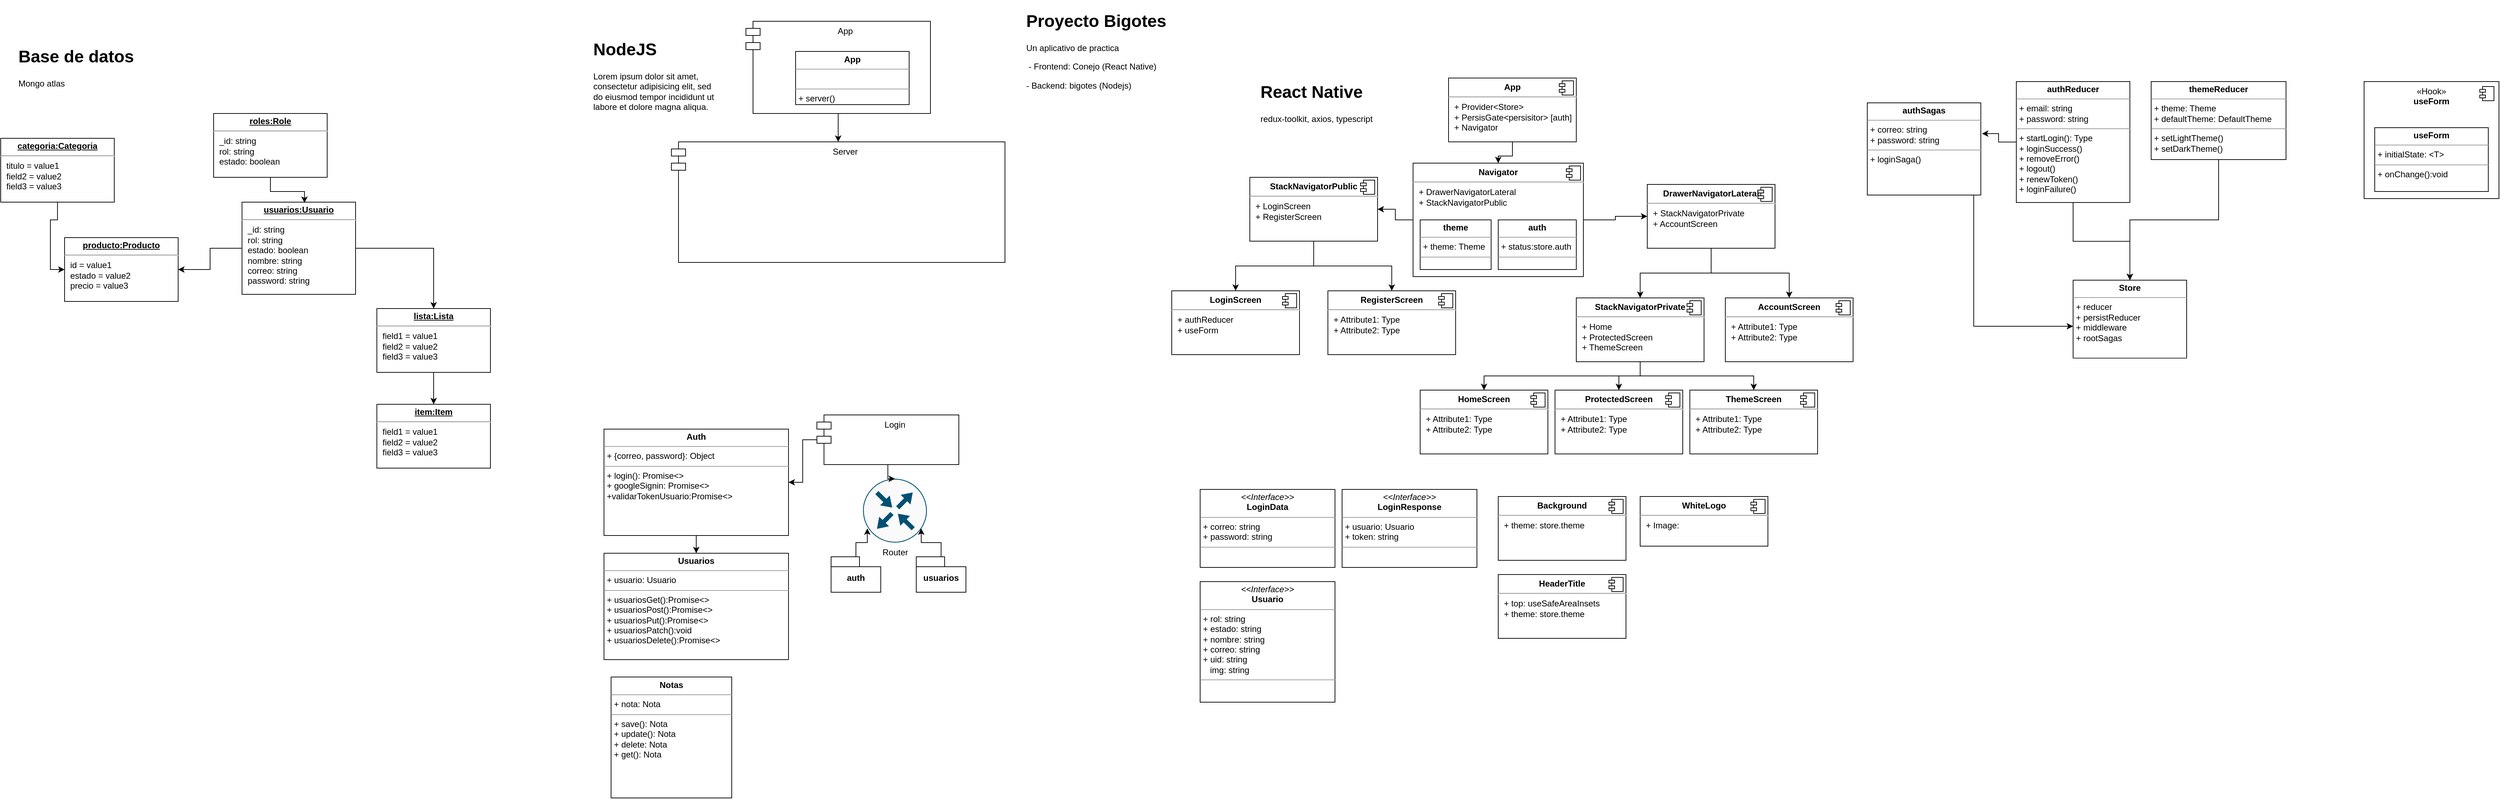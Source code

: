 <mxfile version="23.0.2" type="device">
  <diagram name="Página-1" id="zKiDKRxTvOzYKOql4q94">
    <mxGraphModel dx="2202" dy="941" grid="1" gridSize="10" guides="1" tooltips="1" connect="1" arrows="1" fold="1" page="1" pageScale="1" pageWidth="827" pageHeight="1169" math="0" shadow="0">
      <root>
        <mxCell id="0" />
        <mxCell id="1" parent="0" />
        <mxCell id="1yLFMfKAnZicDxa3bDTO-8" style="edgeStyle=orthogonalEdgeStyle;rounded=0;orthogonalLoop=1;jettySize=auto;html=1;" edge="1" parent="1" source="8_4pCXizMDxoQlKzlbWR-1" target="1yLFMfKAnZicDxa3bDTO-1">
          <mxGeometry relative="1" as="geometry" />
        </mxCell>
        <mxCell id="8_4pCXizMDxoQlKzlbWR-1" value="&lt;p style=&quot;margin:0px;margin-top:4px;text-align:center;text-decoration:underline;&quot;&gt;&lt;b&gt;usuarios:Usuario&lt;/b&gt;&lt;/p&gt;&lt;hr&gt;&lt;p style=&quot;margin:0px;margin-left:8px;&quot;&gt;_id: string&lt;br&gt;rol: string&lt;br&gt;estado: boolean&lt;/p&gt;&lt;p style=&quot;margin:0px;margin-left:8px;&quot;&gt;nombre: string&lt;/p&gt;&lt;p style=&quot;margin:0px;margin-left:8px;&quot;&gt;correo: string&lt;/p&gt;&lt;p style=&quot;margin:0px;margin-left:8px;&quot;&gt;password: string&lt;/p&gt;" style="verticalAlign=top;align=left;overflow=fill;fontSize=12;fontFamily=Helvetica;html=1;whiteSpace=wrap;" parent="1" vertex="1">
          <mxGeometry x="-460" y="285" width="160" height="130" as="geometry" />
        </mxCell>
        <mxCell id="1yLFMfKAnZicDxa3bDTO-7" style="edgeStyle=orthogonalEdgeStyle;rounded=0;orthogonalLoop=1;jettySize=auto;html=1;entryX=0.55;entryY=0.008;entryDx=0;entryDy=0;entryPerimeter=0;" edge="1" parent="1" source="8_4pCXizMDxoQlKzlbWR-2" target="8_4pCXizMDxoQlKzlbWR-1">
          <mxGeometry relative="1" as="geometry">
            <mxPoint x="-370" y="275" as="targetPoint" />
          </mxGeometry>
        </mxCell>
        <mxCell id="8_4pCXizMDxoQlKzlbWR-2" value="&lt;p style=&quot;margin:0px;margin-top:4px;text-align:center;text-decoration:underline;&quot;&gt;&lt;b&gt;roles:Role&lt;/b&gt;&lt;/p&gt;&lt;hr&gt;&lt;p style=&quot;margin:0px;margin-left:8px;&quot;&gt;_id: string&lt;br&gt;rol: string&lt;br&gt;estado: boolean&lt;/p&gt;" style="verticalAlign=top;align=left;overflow=fill;fontSize=12;fontFamily=Helvetica;html=1;whiteSpace=wrap;" parent="1" vertex="1">
          <mxGeometry x="-500" y="160" width="160" height="90" as="geometry" />
        </mxCell>
        <mxCell id="8_4pCXizMDxoQlKzlbWR-3" value="&lt;p style=&quot;margin:0px;margin-top:4px;text-align:center;&quot;&gt;&lt;b&gt;Usuarios&lt;/b&gt;&lt;/p&gt;&lt;hr size=&quot;1&quot;&gt;&lt;p style=&quot;margin:0px;margin-left:4px;&quot;&gt;+ usuario: Usuario&lt;/p&gt;&lt;hr size=&quot;1&quot;&gt;&lt;p style=&quot;margin:0px;margin-left:4px;&quot;&gt;+ usuariosGet():Promise&amp;lt;&amp;gt;&lt;/p&gt;&lt;p style=&quot;margin:0px;margin-left:4px;&quot;&gt;+ usuariosPost():Promise&amp;lt;&amp;gt;&lt;/p&gt;&lt;p style=&quot;margin:0px;margin-left:4px;&quot;&gt;+ usuariosPut():Promise&amp;lt;&amp;gt;&lt;/p&gt;&lt;p style=&quot;margin:0px;margin-left:4px;&quot;&gt;+ usuariosPatch():void&lt;/p&gt;&lt;p style=&quot;margin:0px;margin-left:4px;&quot;&gt;+ usuariosDelete():Promise&amp;lt;&amp;gt;&lt;/p&gt;&lt;p style=&quot;margin:0px;margin-left:4px;&quot;&gt;&lt;br&gt;&lt;/p&gt;" style="verticalAlign=top;align=left;overflow=fill;fontSize=12;fontFamily=Helvetica;html=1;whiteSpace=wrap;" parent="1" vertex="1">
          <mxGeometry x="50" y="780" width="260" height="150" as="geometry" />
        </mxCell>
        <mxCell id="8_4pCXizMDxoQlKzlbWR-9" style="edgeStyle=orthogonalEdgeStyle;rounded=0;orthogonalLoop=1;jettySize=auto;html=1;entryX=0.5;entryY=0;entryDx=0;entryDy=0;" parent="1" source="8_4pCXizMDxoQlKzlbWR-4" target="8_4pCXizMDxoQlKzlbWR-3" edge="1">
          <mxGeometry relative="1" as="geometry" />
        </mxCell>
        <mxCell id="8_4pCXizMDxoQlKzlbWR-4" value="&lt;p style=&quot;margin:0px;margin-top:4px;text-align:center;&quot;&gt;&lt;b&gt;Auth&lt;/b&gt;&lt;/p&gt;&lt;hr size=&quot;1&quot;&gt;&lt;p style=&quot;margin:0px;margin-left:4px;&quot;&gt;+ {correo, password}: Object&lt;/p&gt;&lt;hr size=&quot;1&quot;&gt;&lt;p style=&quot;margin:0px;margin-left:4px;&quot;&gt;+ login(): Promise&amp;lt;&amp;gt;&lt;/p&gt;&lt;p style=&quot;margin:0px;margin-left:4px;&quot;&gt;+ googleSignin: Promise&amp;lt;&amp;gt;&lt;/p&gt;&lt;p style=&quot;margin:0px;margin-left:4px;&quot;&gt;+validarTokenUsuario:Promise&amp;lt;&amp;gt;&lt;/p&gt;" style="verticalAlign=top;align=left;overflow=fill;fontSize=12;fontFamily=Helvetica;html=1;whiteSpace=wrap;" parent="1" vertex="1">
          <mxGeometry x="50" y="605" width="260" height="150" as="geometry" />
        </mxCell>
        <mxCell id="8_4pCXizMDxoQlKzlbWR-7" style="edgeStyle=orthogonalEdgeStyle;rounded=0;orthogonalLoop=1;jettySize=auto;html=1;" parent="1" source="8_4pCXizMDxoQlKzlbWR-6" target="8_4pCXizMDxoQlKzlbWR-4" edge="1">
          <mxGeometry relative="1" as="geometry" />
        </mxCell>
        <mxCell id="8_4pCXizMDxoQlKzlbWR-6" value="Login" style="shape=module;align=left;spacingLeft=20;align=center;verticalAlign=top;whiteSpace=wrap;html=1;" parent="1" vertex="1">
          <mxGeometry x="350" y="585" width="200" height="70" as="geometry" />
        </mxCell>
        <mxCell id="8_4pCXizMDxoQlKzlbWR-13" value="Router" style="sketch=0;points=[[0.5,0,0],[1,0.5,0],[0.5,1,0],[0,0.5,0],[0.145,0.145,0],[0.856,0.145,0],[0.855,0.856,0],[0.145,0.855,0]];verticalLabelPosition=bottom;html=1;verticalAlign=top;aspect=fixed;align=center;pointerEvents=1;shape=mxgraph.cisco19.rect;prIcon=router;fillColor=#FAFAFA;strokeColor=#005073;" parent="1" vertex="1">
          <mxGeometry x="415" y="675" width="90" height="90" as="geometry" />
        </mxCell>
        <mxCell id="8_4pCXizMDxoQlKzlbWR-14" style="edgeStyle=orthogonalEdgeStyle;rounded=0;orthogonalLoop=1;jettySize=auto;html=1;entryX=0.5;entryY=0;entryDx=0;entryDy=0;entryPerimeter=0;" parent="1" source="8_4pCXizMDxoQlKzlbWR-6" target="8_4pCXizMDxoQlKzlbWR-13" edge="1">
          <mxGeometry relative="1" as="geometry" />
        </mxCell>
        <mxCell id="8_4pCXizMDxoQlKzlbWR-24" value="auth" style="shape=folder;fontStyle=1;spacingTop=10;tabWidth=40;tabHeight=14;tabPosition=left;html=1;whiteSpace=wrap;" parent="1" vertex="1">
          <mxGeometry x="370" y="785" width="70" height="50" as="geometry" />
        </mxCell>
        <mxCell id="8_4pCXizMDxoQlKzlbWR-25" style="edgeStyle=orthogonalEdgeStyle;rounded=0;orthogonalLoop=1;jettySize=auto;html=1;entryX=0.067;entryY=0.778;entryDx=0;entryDy=0;entryPerimeter=0;" parent="1" source="8_4pCXizMDxoQlKzlbWR-24" target="8_4pCXizMDxoQlKzlbWR-13" edge="1">
          <mxGeometry relative="1" as="geometry" />
        </mxCell>
        <mxCell id="8_4pCXizMDxoQlKzlbWR-26" value="usuarios" style="shape=folder;fontStyle=1;spacingTop=10;tabWidth=40;tabHeight=14;tabPosition=left;html=1;whiteSpace=wrap;" parent="1" vertex="1">
          <mxGeometry x="490" y="785" width="70" height="50" as="geometry" />
        </mxCell>
        <mxCell id="8_4pCXizMDxoQlKzlbWR-27" style="edgeStyle=orthogonalEdgeStyle;rounded=0;orthogonalLoop=1;jettySize=auto;html=1;entryX=0.911;entryY=0.778;entryDx=0;entryDy=0;entryPerimeter=0;" parent="1" source="8_4pCXizMDxoQlKzlbWR-26" target="8_4pCXizMDxoQlKzlbWR-13" edge="1">
          <mxGeometry relative="1" as="geometry" />
        </mxCell>
        <mxCell id="rXWK24yErsD0leZuDPwI-5" value="&lt;h1&gt;Proyecto Bigotes&lt;/h1&gt;&lt;p&gt;Un aplicativo de practica&lt;/p&gt;&lt;p&gt;&amp;nbsp;- Frontend: Conejo (React Native)&lt;/p&gt;&lt;p&gt;- Backend: bigotes (Nodejs)&lt;/p&gt;" style="text;html=1;strokeColor=none;fillColor=none;spacing=5;spacingTop=-20;whiteSpace=wrap;overflow=hidden;rounded=0;" parent="1" vertex="1">
          <mxGeometry x="640" y="10" width="260" height="120" as="geometry" />
        </mxCell>
        <mxCell id="rXWK24yErsD0leZuDPwI-8" value="&lt;p style=&quot;margin:0px;margin-top:4px;text-align:center;&quot;&gt;&lt;b&gt;Notas&lt;/b&gt;&lt;/p&gt;&lt;hr size=&quot;1&quot;&gt;&lt;p style=&quot;margin:0px;margin-left:4px;&quot;&gt;+ nota: Nota&lt;/p&gt;&lt;hr size=&quot;1&quot;&gt;&lt;p style=&quot;margin:0px;margin-left:4px;&quot;&gt;+ save(): Nota&lt;/p&gt;&lt;p style=&quot;margin:0px;margin-left:4px;&quot;&gt;+ update(): Nota&lt;/p&gt;&lt;p style=&quot;margin:0px;margin-left:4px;&quot;&gt;+ delete: Nota&lt;/p&gt;&lt;p style=&quot;margin:0px;margin-left:4px;&quot;&gt;+ get(): Nota&lt;/p&gt;" style="verticalAlign=top;align=left;overflow=fill;fontSize=12;fontFamily=Helvetica;html=1;whiteSpace=wrap;" parent="1" vertex="1">
          <mxGeometry x="60" y="954.5" width="170" height="170.5" as="geometry" />
        </mxCell>
        <mxCell id="1yLFMfKAnZicDxa3bDTO-5" style="edgeStyle=orthogonalEdgeStyle;rounded=0;orthogonalLoop=1;jettySize=auto;html=1;entryX=0;entryY=0.5;entryDx=0;entryDy=0;" edge="1" parent="1" source="rXWK24yErsD0leZuDPwI-9" target="rXWK24yErsD0leZuDPwI-10">
          <mxGeometry relative="1" as="geometry" />
        </mxCell>
        <mxCell id="rXWK24yErsD0leZuDPwI-9" value="&lt;p style=&quot;margin:0px;margin-top:4px;text-align:center;text-decoration:underline;&quot;&gt;&lt;b&gt;categoria:Categoria&lt;/b&gt;&lt;/p&gt;&lt;hr&gt;&lt;p style=&quot;margin:0px;margin-left:8px;&quot;&gt;titulo = value1&lt;br&gt;field2 = value2&lt;br&gt;field3 = value3&lt;/p&gt;" style="verticalAlign=top;align=left;overflow=fill;fontSize=12;fontFamily=Helvetica;html=1;whiteSpace=wrap;" parent="1" vertex="1">
          <mxGeometry x="-800" y="195" width="160" height="90" as="geometry" />
        </mxCell>
        <mxCell id="rXWK24yErsD0leZuDPwI-10" value="&lt;p style=&quot;margin:0px;margin-top:4px;text-align:center;text-decoration:underline;&quot;&gt;&lt;b&gt;producto:Producto&lt;/b&gt;&lt;/p&gt;&lt;hr&gt;&lt;p style=&quot;margin:0px;margin-left:8px;&quot;&gt;id = value1&lt;br&gt;estado = value2&lt;br&gt;precio = value3&lt;/p&gt;" style="verticalAlign=top;align=left;overflow=fill;fontSize=12;fontFamily=Helvetica;html=1;whiteSpace=wrap;" parent="1" vertex="1">
          <mxGeometry x="-710" y="335" width="160" height="90" as="geometry" />
        </mxCell>
        <mxCell id="1yLFMfKAnZicDxa3bDTO-3" style="edgeStyle=orthogonalEdgeStyle;rounded=0;orthogonalLoop=1;jettySize=auto;html=1;" edge="1" parent="1" source="1yLFMfKAnZicDxa3bDTO-1" target="1yLFMfKAnZicDxa3bDTO-2">
          <mxGeometry relative="1" as="geometry" />
        </mxCell>
        <mxCell id="1yLFMfKAnZicDxa3bDTO-1" value="&lt;p style=&quot;margin:0px;margin-top:4px;text-align:center;text-decoration:underline;&quot;&gt;&lt;b&gt;lista:Lista&lt;/b&gt;&lt;/p&gt;&lt;hr&gt;&lt;p style=&quot;margin:0px;margin-left:8px;&quot;&gt;field1 = value1&lt;br&gt;field2 = value2&lt;br&gt;field3 = value3&lt;/p&gt;" style="verticalAlign=top;align=left;overflow=fill;fontSize=12;fontFamily=Helvetica;html=1;whiteSpace=wrap;" vertex="1" parent="1">
          <mxGeometry x="-270" y="435" width="160" height="90" as="geometry" />
        </mxCell>
        <mxCell id="1yLFMfKAnZicDxa3bDTO-2" value="&lt;p style=&quot;margin:0px;margin-top:4px;text-align:center;text-decoration:underline;&quot;&gt;&lt;b&gt;item:Item&lt;/b&gt;&lt;/p&gt;&lt;hr&gt;&lt;p style=&quot;margin:0px;margin-left:8px;&quot;&gt;field1 = value1&lt;br&gt;field2 = value2&lt;br&gt;field3 = value3&lt;/p&gt;" style="verticalAlign=top;align=left;overflow=fill;fontSize=12;fontFamily=Helvetica;html=1;whiteSpace=wrap;" vertex="1" parent="1">
          <mxGeometry x="-270" y="570" width="160" height="90" as="geometry" />
        </mxCell>
        <mxCell id="1yLFMfKAnZicDxa3bDTO-6" style="edgeStyle=orthogonalEdgeStyle;rounded=0;orthogonalLoop=1;jettySize=auto;html=1;entryX=1;entryY=0.5;entryDx=0;entryDy=0;" edge="1" parent="1" source="8_4pCXizMDxoQlKzlbWR-1" target="rXWK24yErsD0leZuDPwI-10">
          <mxGeometry relative="1" as="geometry" />
        </mxCell>
        <mxCell id="1yLFMfKAnZicDxa3bDTO-13" style="edgeStyle=orthogonalEdgeStyle;rounded=0;orthogonalLoop=1;jettySize=auto;html=1;" edge="1" parent="1" source="1yLFMfKAnZicDxa3bDTO-9" target="1yLFMfKAnZicDxa3bDTO-11">
          <mxGeometry relative="1" as="geometry" />
        </mxCell>
        <mxCell id="1yLFMfKAnZicDxa3bDTO-9" value="&lt;p style=&quot;margin:0px;margin-top:6px;text-align:center;&quot;&gt;&lt;b&gt;App&lt;/b&gt;&lt;/p&gt;&lt;hr&gt;&lt;p style=&quot;margin:0px;margin-left:8px;&quot;&gt;+ Provider&amp;lt;Store&amp;gt;&lt;br&gt;+ PersisGate&amp;lt;persisitor&amp;gt; [auth]&lt;/p&gt;&lt;p style=&quot;margin:0px;margin-left:8px;&quot;&gt;+ Navigator&lt;/p&gt;" style="align=left;overflow=fill;html=1;dropTarget=0;whiteSpace=wrap;" vertex="1" parent="1">
          <mxGeometry x="1240" y="110" width="180" height="90" as="geometry" />
        </mxCell>
        <mxCell id="1yLFMfKAnZicDxa3bDTO-10" value="" style="shape=component;jettyWidth=8;jettyHeight=4;" vertex="1" parent="1yLFMfKAnZicDxa3bDTO-9">
          <mxGeometry x="1" width="20" height="20" relative="1" as="geometry">
            <mxPoint x="-24" y="4" as="offset" />
          </mxGeometry>
        </mxCell>
        <mxCell id="1yLFMfKAnZicDxa3bDTO-18" style="edgeStyle=orthogonalEdgeStyle;rounded=0;orthogonalLoop=1;jettySize=auto;html=1;" edge="1" parent="1" source="1yLFMfKAnZicDxa3bDTO-11" target="1yLFMfKAnZicDxa3bDTO-14">
          <mxGeometry relative="1" as="geometry" />
        </mxCell>
        <mxCell id="1yLFMfKAnZicDxa3bDTO-26" style="edgeStyle=orthogonalEdgeStyle;rounded=0;orthogonalLoop=1;jettySize=auto;html=1;entryX=0;entryY=0.5;entryDx=0;entryDy=0;" edge="1" parent="1" source="1yLFMfKAnZicDxa3bDTO-11" target="1yLFMfKAnZicDxa3bDTO-16">
          <mxGeometry relative="1" as="geometry" />
        </mxCell>
        <mxCell id="1yLFMfKAnZicDxa3bDTO-11" value="&lt;p style=&quot;margin:0px;margin-top:6px;text-align:center;&quot;&gt;&lt;b&gt;Navigator&lt;/b&gt;&lt;/p&gt;&lt;hr&gt;&lt;p style=&quot;margin:0px;margin-left:8px;&quot;&gt;+ DrawerNavigatorLateral&lt;br&gt;+ StackNavigatorPublic&lt;/p&gt;" style="align=left;overflow=fill;html=1;dropTarget=0;whiteSpace=wrap;" vertex="1" parent="1">
          <mxGeometry x="1190" y="230" width="240" height="160" as="geometry" />
        </mxCell>
        <mxCell id="1yLFMfKAnZicDxa3bDTO-12" value="" style="shape=component;jettyWidth=8;jettyHeight=4;" vertex="1" parent="1yLFMfKAnZicDxa3bDTO-11">
          <mxGeometry x="1" width="20" height="20" relative="1" as="geometry">
            <mxPoint x="-24" y="4" as="offset" />
          </mxGeometry>
        </mxCell>
        <mxCell id="1yLFMfKAnZicDxa3bDTO-21" style="edgeStyle=orthogonalEdgeStyle;rounded=0;orthogonalLoop=1;jettySize=auto;html=1;entryX=0.5;entryY=0;entryDx=0;entryDy=0;" edge="1" parent="1" source="1yLFMfKAnZicDxa3bDTO-14" target="1yLFMfKAnZicDxa3bDTO-19">
          <mxGeometry relative="1" as="geometry" />
        </mxCell>
        <mxCell id="1yLFMfKAnZicDxa3bDTO-25" style="edgeStyle=orthogonalEdgeStyle;rounded=0;orthogonalLoop=1;jettySize=auto;html=1;entryX=0.5;entryY=0;entryDx=0;entryDy=0;" edge="1" parent="1" source="1yLFMfKAnZicDxa3bDTO-14" target="1yLFMfKAnZicDxa3bDTO-23">
          <mxGeometry relative="1" as="geometry" />
        </mxCell>
        <mxCell id="1yLFMfKAnZicDxa3bDTO-14" value="&lt;p style=&quot;margin:0px;margin-top:6px;text-align:center;&quot;&gt;&lt;b&gt;StackNavigatorPublic&lt;/b&gt;&lt;/p&gt;&lt;hr&gt;&lt;p style=&quot;margin:0px;margin-left:8px;&quot;&gt;+ LoginScreen&lt;br&gt;+ RegisterScreen&lt;/p&gt;" style="align=left;overflow=fill;html=1;dropTarget=0;whiteSpace=wrap;" vertex="1" parent="1">
          <mxGeometry x="960" y="250" width="180" height="90" as="geometry" />
        </mxCell>
        <mxCell id="1yLFMfKAnZicDxa3bDTO-15" value="" style="shape=component;jettyWidth=8;jettyHeight=4;" vertex="1" parent="1yLFMfKAnZicDxa3bDTO-14">
          <mxGeometry x="1" width="20" height="20" relative="1" as="geometry">
            <mxPoint x="-24" y="4" as="offset" />
          </mxGeometry>
        </mxCell>
        <mxCell id="1yLFMfKAnZicDxa3bDTO-29" style="edgeStyle=orthogonalEdgeStyle;rounded=0;orthogonalLoop=1;jettySize=auto;html=1;entryX=0.5;entryY=0;entryDx=0;entryDy=0;" edge="1" parent="1" source="1yLFMfKAnZicDxa3bDTO-16" target="1yLFMfKAnZicDxa3bDTO-27">
          <mxGeometry relative="1" as="geometry" />
        </mxCell>
        <mxCell id="1yLFMfKAnZicDxa3bDTO-32" style="edgeStyle=orthogonalEdgeStyle;rounded=0;orthogonalLoop=1;jettySize=auto;html=1;" edge="1" parent="1" source="1yLFMfKAnZicDxa3bDTO-16" target="1yLFMfKAnZicDxa3bDTO-30">
          <mxGeometry relative="1" as="geometry" />
        </mxCell>
        <mxCell id="1yLFMfKAnZicDxa3bDTO-16" value="&lt;p style=&quot;margin:0px;margin-top:6px;text-align:center;&quot;&gt;&lt;b&gt;DrawerNavigatorLateral&lt;/b&gt;&lt;/p&gt;&lt;hr&gt;&lt;p style=&quot;margin:0px;margin-left:8px;&quot;&gt;+ StackNavigatorPrivate&lt;br&gt;+ AccountScreen&lt;/p&gt;" style="align=left;overflow=fill;html=1;dropTarget=0;whiteSpace=wrap;" vertex="1" parent="1">
          <mxGeometry x="1520" y="260" width="180" height="90" as="geometry" />
        </mxCell>
        <mxCell id="1yLFMfKAnZicDxa3bDTO-17" value="" style="shape=component;jettyWidth=8;jettyHeight=4;" vertex="1" parent="1yLFMfKAnZicDxa3bDTO-16">
          <mxGeometry x="1" width="20" height="20" relative="1" as="geometry">
            <mxPoint x="-24" y="4" as="offset" />
          </mxGeometry>
        </mxCell>
        <mxCell id="1yLFMfKAnZicDxa3bDTO-19" value="&lt;p style=&quot;margin:0px;margin-top:6px;text-align:center;&quot;&gt;&lt;b&gt;LoginScreen&lt;/b&gt;&lt;/p&gt;&lt;hr&gt;&lt;p style=&quot;margin:0px;margin-left:8px;&quot;&gt;+ authReducer&lt;br&gt;+ useForm&lt;/p&gt;" style="align=left;overflow=fill;html=1;dropTarget=0;whiteSpace=wrap;" vertex="1" parent="1">
          <mxGeometry x="850" y="410" width="180" height="90" as="geometry" />
        </mxCell>
        <mxCell id="1yLFMfKAnZicDxa3bDTO-20" value="" style="shape=component;jettyWidth=8;jettyHeight=4;" vertex="1" parent="1yLFMfKAnZicDxa3bDTO-19">
          <mxGeometry x="1" width="20" height="20" relative="1" as="geometry">
            <mxPoint x="-24" y="4" as="offset" />
          </mxGeometry>
        </mxCell>
        <mxCell id="1yLFMfKAnZicDxa3bDTO-23" value="&lt;p style=&quot;margin:0px;margin-top:6px;text-align:center;&quot;&gt;&lt;b&gt;RegisterScreen&lt;/b&gt;&lt;/p&gt;&lt;hr&gt;&lt;p style=&quot;margin:0px;margin-left:8px;&quot;&gt;+ Attribute1: Type&lt;br&gt;+ Attribute2: Type&lt;/p&gt;" style="align=left;overflow=fill;html=1;dropTarget=0;whiteSpace=wrap;" vertex="1" parent="1">
          <mxGeometry x="1070" y="410" width="180" height="90" as="geometry" />
        </mxCell>
        <mxCell id="1yLFMfKAnZicDxa3bDTO-24" value="" style="shape=component;jettyWidth=8;jettyHeight=4;" vertex="1" parent="1yLFMfKAnZicDxa3bDTO-23">
          <mxGeometry x="1" width="20" height="20" relative="1" as="geometry">
            <mxPoint x="-24" y="4" as="offset" />
          </mxGeometry>
        </mxCell>
        <mxCell id="1yLFMfKAnZicDxa3bDTO-37" style="edgeStyle=orthogonalEdgeStyle;rounded=0;orthogonalLoop=1;jettySize=auto;html=1;entryX=0.5;entryY=0;entryDx=0;entryDy=0;" edge="1" parent="1" source="1yLFMfKAnZicDxa3bDTO-27" target="1yLFMfKAnZicDxa3bDTO-35">
          <mxGeometry relative="1" as="geometry" />
        </mxCell>
        <mxCell id="1yLFMfKAnZicDxa3bDTO-38" style="edgeStyle=orthogonalEdgeStyle;rounded=0;orthogonalLoop=1;jettySize=auto;html=1;" edge="1" parent="1" source="1yLFMfKAnZicDxa3bDTO-27" target="1yLFMfKAnZicDxa3bDTO-33">
          <mxGeometry relative="1" as="geometry" />
        </mxCell>
        <mxCell id="1yLFMfKAnZicDxa3bDTO-54" style="edgeStyle=orthogonalEdgeStyle;rounded=0;orthogonalLoop=1;jettySize=auto;html=1;entryX=0.5;entryY=0;entryDx=0;entryDy=0;" edge="1" parent="1" source="1yLFMfKAnZicDxa3bDTO-27" target="1yLFMfKAnZicDxa3bDTO-52">
          <mxGeometry relative="1" as="geometry">
            <Array as="points">
              <mxPoint x="1510" y="530" />
              <mxPoint x="1290" y="530" />
            </Array>
          </mxGeometry>
        </mxCell>
        <mxCell id="1yLFMfKAnZicDxa3bDTO-27" value="&lt;p style=&quot;margin:0px;margin-top:6px;text-align:center;&quot;&gt;&lt;b&gt;StackNavigatorPrivate&lt;/b&gt;&lt;/p&gt;&lt;hr&gt;&lt;p style=&quot;margin:0px;margin-left:8px;&quot;&gt;+ Home&lt;/p&gt;&lt;p style=&quot;margin:0px;margin-left:8px;&quot;&gt;+ ProtectedScreen&lt;br&gt;+ ThemeScreen&lt;/p&gt;" style="align=left;overflow=fill;html=1;dropTarget=0;whiteSpace=wrap;" vertex="1" parent="1">
          <mxGeometry x="1420" y="420" width="180" height="90" as="geometry" />
        </mxCell>
        <mxCell id="1yLFMfKAnZicDxa3bDTO-28" value="" style="shape=component;jettyWidth=8;jettyHeight=4;" vertex="1" parent="1yLFMfKAnZicDxa3bDTO-27">
          <mxGeometry x="1" width="20" height="20" relative="1" as="geometry">
            <mxPoint x="-24" y="4" as="offset" />
          </mxGeometry>
        </mxCell>
        <mxCell id="1yLFMfKAnZicDxa3bDTO-30" value="&lt;p style=&quot;margin:0px;margin-top:6px;text-align:center;&quot;&gt;&lt;b&gt;AccountScreen&lt;/b&gt;&lt;/p&gt;&lt;hr&gt;&lt;p style=&quot;margin:0px;margin-left:8px;&quot;&gt;+ Attribute1: Type&lt;br&gt;+ Attribute2: Type&lt;/p&gt;" style="align=left;overflow=fill;html=1;dropTarget=0;whiteSpace=wrap;" vertex="1" parent="1">
          <mxGeometry x="1630" y="420" width="180" height="90" as="geometry" />
        </mxCell>
        <mxCell id="1yLFMfKAnZicDxa3bDTO-31" value="" style="shape=component;jettyWidth=8;jettyHeight=4;" vertex="1" parent="1yLFMfKAnZicDxa3bDTO-30">
          <mxGeometry x="1" width="20" height="20" relative="1" as="geometry">
            <mxPoint x="-24" y="4" as="offset" />
          </mxGeometry>
        </mxCell>
        <mxCell id="1yLFMfKAnZicDxa3bDTO-33" value="&lt;p style=&quot;margin:0px;margin-top:6px;text-align:center;&quot;&gt;&lt;b&gt;ThemeScreen&lt;/b&gt;&lt;/p&gt;&lt;hr&gt;&lt;p style=&quot;margin:0px;margin-left:8px;&quot;&gt;+ Attribute1: Type&lt;br&gt;+ Attribute2: Type&lt;/p&gt;" style="align=left;overflow=fill;html=1;dropTarget=0;whiteSpace=wrap;" vertex="1" parent="1">
          <mxGeometry x="1580" y="550" width="180" height="90" as="geometry" />
        </mxCell>
        <mxCell id="1yLFMfKAnZicDxa3bDTO-34" value="" style="shape=component;jettyWidth=8;jettyHeight=4;" vertex="1" parent="1yLFMfKAnZicDxa3bDTO-33">
          <mxGeometry x="1" width="20" height="20" relative="1" as="geometry">
            <mxPoint x="-24" y="4" as="offset" />
          </mxGeometry>
        </mxCell>
        <mxCell id="1yLFMfKAnZicDxa3bDTO-35" value="&lt;p style=&quot;margin:0px;margin-top:6px;text-align:center;&quot;&gt;&lt;b&gt;ProtectedScreen&lt;/b&gt;&lt;/p&gt;&lt;hr&gt;&lt;p style=&quot;margin:0px;margin-left:8px;&quot;&gt;+ Attribute1: Type&lt;br&gt;+ Attribute2: Type&lt;/p&gt;" style="align=left;overflow=fill;html=1;dropTarget=0;whiteSpace=wrap;" vertex="1" parent="1">
          <mxGeometry x="1390" y="550" width="180" height="90" as="geometry" />
        </mxCell>
        <mxCell id="1yLFMfKAnZicDxa3bDTO-36" value="" style="shape=component;jettyWidth=8;jettyHeight=4;" vertex="1" parent="1yLFMfKAnZicDxa3bDTO-35">
          <mxGeometry x="1" width="20" height="20" relative="1" as="geometry">
            <mxPoint x="-24" y="4" as="offset" />
          </mxGeometry>
        </mxCell>
        <mxCell id="1yLFMfKAnZicDxa3bDTO-48" style="edgeStyle=orthogonalEdgeStyle;rounded=0;orthogonalLoop=1;jettySize=auto;html=1;entryX=0.5;entryY=0;entryDx=0;entryDy=0;" edge="1" parent="1" source="1yLFMfKAnZicDxa3bDTO-39" target="1yLFMfKAnZicDxa3bDTO-45">
          <mxGeometry relative="1" as="geometry" />
        </mxCell>
        <mxCell id="1yLFMfKAnZicDxa3bDTO-39" value="&lt;p style=&quot;margin:0px;margin-top:4px;text-align:center;&quot;&gt;&lt;b&gt;authReducer&lt;/b&gt;&lt;/p&gt;&lt;hr size=&quot;1&quot;&gt;&lt;p style=&quot;margin:0px;margin-left:4px;&quot;&gt;+ email: string&lt;/p&gt;&lt;p style=&quot;margin:0px;margin-left:4px;&quot;&gt;+ password: string&lt;/p&gt;&lt;hr size=&quot;1&quot;&gt;&lt;p style=&quot;margin:0px;margin-left:4px;&quot;&gt;+ startLogin(): Type&lt;/p&gt;&lt;p style=&quot;margin:0px;margin-left:4px;&quot;&gt;+ loginSuccess()&lt;/p&gt;&lt;p style=&quot;margin:0px;margin-left:4px;&quot;&gt;+ removeError()&lt;/p&gt;&lt;p style=&quot;margin:0px;margin-left:4px;&quot;&gt;+ logout()&lt;/p&gt;&lt;p style=&quot;margin:0px;margin-left:4px;&quot;&gt;+ renewToken()&lt;/p&gt;&lt;p style=&quot;margin:0px;margin-left:4px;&quot;&gt;+ loginFailure()&lt;/p&gt;" style="verticalAlign=top;align=left;overflow=fill;fontSize=12;fontFamily=Helvetica;html=1;whiteSpace=wrap;" vertex="1" parent="1">
          <mxGeometry x="2040" y="115" width="160" height="170.5" as="geometry" />
        </mxCell>
        <mxCell id="1yLFMfKAnZicDxa3bDTO-47" style="edgeStyle=orthogonalEdgeStyle;rounded=0;orthogonalLoop=1;jettySize=auto;html=1;exitX=0.84;exitY=1.002;exitDx=0;exitDy=0;exitPerimeter=0;" edge="1" parent="1" source="1yLFMfKAnZicDxa3bDTO-41" target="1yLFMfKAnZicDxa3bDTO-45">
          <mxGeometry relative="1" as="geometry">
            <mxPoint x="1980.0" y="255" as="sourcePoint" />
            <Array as="points">
              <mxPoint x="1980" y="255" />
              <mxPoint x="1980" y="460" />
            </Array>
          </mxGeometry>
        </mxCell>
        <mxCell id="1yLFMfKAnZicDxa3bDTO-41" value="&lt;p style=&quot;margin:0px;margin-top:4px;text-align:center;&quot;&gt;&lt;b&gt;authSagas&lt;/b&gt;&lt;/p&gt;&lt;hr size=&quot;1&quot;&gt;&lt;p style=&quot;margin:0px;margin-left:4px;&quot;&gt;+ correo: string&lt;/p&gt;&lt;p style=&quot;margin:0px;margin-left:4px;&quot;&gt;+ password: string&lt;/p&gt;&lt;hr size=&quot;1&quot;&gt;&lt;p style=&quot;margin:0px;margin-left:4px;&quot;&gt;+ loginSaga()&lt;/p&gt;" style="verticalAlign=top;align=left;overflow=fill;fontSize=12;fontFamily=Helvetica;html=1;whiteSpace=wrap;" vertex="1" parent="1">
          <mxGeometry x="1830" y="145" width="160" height="130" as="geometry" />
        </mxCell>
        <mxCell id="1yLFMfKAnZicDxa3bDTO-43" value="&lt;p style=&quot;margin:0px;margin-top:4px;text-align:center;&quot;&gt;&lt;b&gt;theme&lt;/b&gt;&lt;/p&gt;&lt;hr size=&quot;1&quot;&gt;&lt;p style=&quot;margin:0px;margin-left:4px;&quot;&gt;+ theme: Theme&lt;/p&gt;&lt;hr size=&quot;1&quot;&gt;&lt;p style=&quot;margin:0px;margin-left:4px;&quot;&gt;&lt;br&gt;&lt;/p&gt;" style="verticalAlign=top;align=left;overflow=fill;fontSize=12;fontFamily=Helvetica;html=1;whiteSpace=wrap;" vertex="1" parent="1">
          <mxGeometry x="1200" y="310" width="100" height="70" as="geometry" />
        </mxCell>
        <mxCell id="1yLFMfKAnZicDxa3bDTO-44" value="&lt;p style=&quot;margin:0px;margin-top:4px;text-align:center;&quot;&gt;&lt;b&gt;auth&lt;/b&gt;&lt;/p&gt;&lt;hr size=&quot;1&quot;&gt;&lt;p style=&quot;margin:0px;margin-left:4px;&quot;&gt;+ status:store.auth&lt;/p&gt;&lt;hr size=&quot;1&quot;&gt;&lt;p style=&quot;margin:0px;margin-left:4px;&quot;&gt;&lt;br&gt;&lt;/p&gt;" style="verticalAlign=top;align=left;overflow=fill;fontSize=12;fontFamily=Helvetica;html=1;whiteSpace=wrap;" vertex="1" parent="1">
          <mxGeometry x="1310" y="310" width="110" height="70" as="geometry" />
        </mxCell>
        <mxCell id="1yLFMfKAnZicDxa3bDTO-45" value="&lt;p style=&quot;margin:0px;margin-top:4px;text-align:center;&quot;&gt;&lt;b&gt;Store&lt;/b&gt;&lt;/p&gt;&lt;hr size=&quot;1&quot;&gt;&lt;p style=&quot;margin:0px;margin-left:4px;&quot;&gt;+ reducer&lt;/p&gt;&lt;p style=&quot;margin:0px;margin-left:4px;&quot;&gt;+ persistReducer&lt;/p&gt;&lt;p style=&quot;margin:0px;margin-left:4px;&quot;&gt;+ middleware&lt;/p&gt;&lt;p style=&quot;margin:0px;margin-left:4px;&quot;&gt;+ rootSagas&lt;/p&gt;&lt;p style=&quot;margin:0px;margin-left:4px;&quot;&gt;&lt;br&gt;&lt;/p&gt;&lt;hr size=&quot;1&quot;&gt;&lt;p style=&quot;margin:0px;margin-left:4px;&quot;&gt;&lt;br&gt;&lt;/p&gt;" style="verticalAlign=top;align=left;overflow=fill;fontSize=12;fontFamily=Helvetica;html=1;whiteSpace=wrap;" vertex="1" parent="1">
          <mxGeometry x="2120" y="395" width="160" height="110" as="geometry" />
        </mxCell>
        <mxCell id="1yLFMfKAnZicDxa3bDTO-50" style="edgeStyle=orthogonalEdgeStyle;rounded=0;orthogonalLoop=1;jettySize=auto;html=1;entryX=0.5;entryY=0;entryDx=0;entryDy=0;" edge="1" parent="1" source="1yLFMfKAnZicDxa3bDTO-49" target="1yLFMfKAnZicDxa3bDTO-45">
          <mxGeometry relative="1" as="geometry" />
        </mxCell>
        <mxCell id="1yLFMfKAnZicDxa3bDTO-49" value="&lt;p style=&quot;margin:0px;margin-top:4px;text-align:center;&quot;&gt;&lt;b&gt;themeReducer&lt;/b&gt;&lt;/p&gt;&lt;hr size=&quot;1&quot;&gt;&lt;p style=&quot;margin:0px;margin-left:4px;&quot;&gt;+ theme: Theme&lt;/p&gt;&lt;p style=&quot;margin:0px;margin-left:4px;&quot;&gt;+ defaultTheme: DefaultTheme&lt;/p&gt;&lt;hr size=&quot;1&quot;&gt;&lt;p style=&quot;margin:0px;margin-left:4px;&quot;&gt;+ setLightTheme()&lt;/p&gt;&lt;p style=&quot;margin:0px;margin-left:4px;&quot;&gt;+ setDarkTheme()&lt;/p&gt;&lt;p style=&quot;margin:0px;margin-left:4px;&quot;&gt;&lt;br&gt;&lt;/p&gt;" style="verticalAlign=top;align=left;overflow=fill;fontSize=12;fontFamily=Helvetica;html=1;whiteSpace=wrap;" vertex="1" parent="1">
          <mxGeometry x="2230" y="115" width="190" height="110" as="geometry" />
        </mxCell>
        <mxCell id="1yLFMfKAnZicDxa3bDTO-51" style="edgeStyle=orthogonalEdgeStyle;rounded=0;orthogonalLoop=1;jettySize=auto;html=1;entryX=1.01;entryY=0.334;entryDx=0;entryDy=0;entryPerimeter=0;" edge="1" parent="1" source="1yLFMfKAnZicDxa3bDTO-39" target="1yLFMfKAnZicDxa3bDTO-41">
          <mxGeometry relative="1" as="geometry">
            <mxPoint x="2002.08" y="211.97" as="targetPoint" />
          </mxGeometry>
        </mxCell>
        <mxCell id="1yLFMfKAnZicDxa3bDTO-52" value="&lt;p style=&quot;margin:0px;margin-top:6px;text-align:center;&quot;&gt;&lt;b&gt;HomeScreen&lt;/b&gt;&lt;/p&gt;&lt;hr&gt;&lt;p style=&quot;margin:0px;margin-left:8px;&quot;&gt;+ Attribute1: Type&lt;br&gt;+ Attribute2: Type&lt;/p&gt;" style="align=left;overflow=fill;html=1;dropTarget=0;whiteSpace=wrap;" vertex="1" parent="1">
          <mxGeometry x="1200" y="550" width="180" height="90" as="geometry" />
        </mxCell>
        <mxCell id="1yLFMfKAnZicDxa3bDTO-53" value="" style="shape=component;jettyWidth=8;jettyHeight=4;" vertex="1" parent="1yLFMfKAnZicDxa3bDTO-52">
          <mxGeometry x="1" width="20" height="20" relative="1" as="geometry">
            <mxPoint x="-24" y="4" as="offset" />
          </mxGeometry>
        </mxCell>
        <mxCell id="1yLFMfKAnZicDxa3bDTO-55" value="&lt;h1&gt;React Native&lt;/h1&gt;&lt;p&gt;redux-toolkit, axios, typescript&lt;/p&gt;" style="text;html=1;strokeColor=none;fillColor=none;spacing=5;spacingTop=-20;whiteSpace=wrap;overflow=hidden;rounded=0;" vertex="1" parent="1">
          <mxGeometry x="970" y="110" width="190" height="120" as="geometry" />
        </mxCell>
        <mxCell id="1yLFMfKAnZicDxa3bDTO-56" value="&lt;h1&gt;Base de datos&lt;/h1&gt;&lt;p&gt;Mongo atlas&lt;/p&gt;" style="text;html=1;strokeColor=none;fillColor=none;spacing=5;spacingTop=-20;whiteSpace=wrap;overflow=hidden;rounded=0;" vertex="1" parent="1">
          <mxGeometry x="-780" y="60" width="200" height="80" as="geometry" />
        </mxCell>
        <mxCell id="1yLFMfKAnZicDxa3bDTO-57" value="&lt;h1&gt;NodeJS&lt;/h1&gt;&lt;p&gt;Lorem ipsum dolor sit amet, consectetur adipisicing elit, sed do eiusmod tempor incididunt ut labore et dolore magna aliqua.&lt;/p&gt;" style="text;html=1;strokeColor=none;fillColor=none;spacing=5;spacingTop=-20;whiteSpace=wrap;overflow=hidden;rounded=0;" vertex="1" parent="1">
          <mxGeometry x="30" y="50" width="190" height="120" as="geometry" />
        </mxCell>
        <mxCell id="1yLFMfKAnZicDxa3bDTO-58" value="&lt;p style=&quot;margin:0px;margin-top:4px;text-align:center;&quot;&gt;&lt;i&gt;&amp;lt;&amp;lt;Interface&amp;gt;&amp;gt;&lt;/i&gt;&lt;br&gt;&lt;b&gt;LoginData&lt;/b&gt;&lt;/p&gt;&lt;hr size=&quot;1&quot;&gt;&lt;p style=&quot;margin:0px;margin-left:4px;&quot;&gt;+ correo: string&lt;br&gt;+ password: string&lt;/p&gt;&lt;hr size=&quot;1&quot;&gt;&lt;p style=&quot;margin:0px;margin-left:4px;&quot;&gt;&lt;br&gt;&lt;/p&gt;" style="verticalAlign=top;align=left;overflow=fill;fontSize=12;fontFamily=Helvetica;html=1;whiteSpace=wrap;" vertex="1" parent="1">
          <mxGeometry x="890" y="690" width="190" height="110" as="geometry" />
        </mxCell>
        <mxCell id="1yLFMfKAnZicDxa3bDTO-59" value="&lt;p style=&quot;margin:0px;margin-top:4px;text-align:center;&quot;&gt;&lt;i&gt;&amp;lt;&amp;lt;Interface&amp;gt;&amp;gt;&lt;/i&gt;&lt;br&gt;&lt;b&gt;LoginResponse&lt;/b&gt;&lt;/p&gt;&lt;hr size=&quot;1&quot;&gt;&lt;p style=&quot;margin:0px;margin-left:4px;&quot;&gt;+ usuario: Usuario&lt;br&gt;+ token: string&lt;/p&gt;&lt;hr size=&quot;1&quot;&gt;&lt;p style=&quot;margin:0px;margin-left:4px;&quot;&gt;&lt;br&gt;&lt;/p&gt;" style="verticalAlign=top;align=left;overflow=fill;fontSize=12;fontFamily=Helvetica;html=1;whiteSpace=wrap;" vertex="1" parent="1">
          <mxGeometry x="1090" y="690" width="190" height="110" as="geometry" />
        </mxCell>
        <mxCell id="1yLFMfKAnZicDxa3bDTO-62" value="&lt;p style=&quot;margin:0px;margin-top:4px;text-align:center;&quot;&gt;&lt;i&gt;&amp;lt;&amp;lt;Interface&amp;gt;&amp;gt;&lt;/i&gt;&lt;br&gt;&lt;b&gt;Usuario&lt;/b&gt;&lt;/p&gt;&lt;hr size=&quot;1&quot;&gt;&lt;p style=&quot;margin:0px;margin-left:4px;&quot;&gt;+ rol: string&lt;br&gt;+ estado: string&lt;/p&gt;&lt;p style=&quot;margin:0px;margin-left:4px;&quot;&gt;+ nombre: string&lt;/p&gt;&lt;p style=&quot;margin:0px;margin-left:4px;&quot;&gt;+ correo: string&lt;/p&gt;&lt;p style=&quot;margin:0px;margin-left:4px;&quot;&gt;+ uid: string&lt;/p&gt;&lt;p style=&quot;margin:0px;margin-left:4px;&quot;&gt;&amp;nbsp; &amp;nbsp;img: string&lt;/p&gt;&lt;hr size=&quot;1&quot;&gt;&lt;p style=&quot;margin:0px;margin-left:4px;&quot;&gt;&lt;br&gt;&lt;/p&gt;" style="verticalAlign=top;align=left;overflow=fill;fontSize=12;fontFamily=Helvetica;html=1;whiteSpace=wrap;" vertex="1" parent="1">
          <mxGeometry x="890" y="820" width="190" height="170" as="geometry" />
        </mxCell>
        <mxCell id="1yLFMfKAnZicDxa3bDTO-63" style="edgeStyle=orthogonalEdgeStyle;rounded=0;orthogonalLoop=1;jettySize=auto;html=1;exitX=0.5;exitY=1;exitDx=0;exitDy=0;" edge="1" parent="1" source="1yLFMfKAnZicDxa3bDTO-62" target="1yLFMfKAnZicDxa3bDTO-62">
          <mxGeometry relative="1" as="geometry" />
        </mxCell>
        <mxCell id="1yLFMfKAnZicDxa3bDTO-64" value="&lt;p style=&quot;margin:0px;margin-top:6px;text-align:center;&quot;&gt;&lt;b&gt;Background&lt;/b&gt;&lt;/p&gt;&lt;hr&gt;&lt;p style=&quot;margin:0px;margin-left:8px;&quot;&gt;+ theme: store.theme&lt;br&gt;&lt;br&gt;&lt;/p&gt;" style="align=left;overflow=fill;html=1;dropTarget=0;whiteSpace=wrap;" vertex="1" parent="1">
          <mxGeometry x="1310" y="700" width="180" height="90" as="geometry" />
        </mxCell>
        <mxCell id="1yLFMfKAnZicDxa3bDTO-65" value="" style="shape=component;jettyWidth=8;jettyHeight=4;" vertex="1" parent="1yLFMfKAnZicDxa3bDTO-64">
          <mxGeometry x="1" width="20" height="20" relative="1" as="geometry">
            <mxPoint x="-24" y="4" as="offset" />
          </mxGeometry>
        </mxCell>
        <mxCell id="1yLFMfKAnZicDxa3bDTO-66" value="«Hook»&lt;br&gt;&lt;b&gt;useForm&lt;/b&gt;" style="html=1;dropTarget=0;whiteSpace=wrap;verticalAlign=top;" vertex="1" parent="1">
          <mxGeometry x="2530" y="115" width="190" height="165" as="geometry" />
        </mxCell>
        <mxCell id="1yLFMfKAnZicDxa3bDTO-67" value="" style="shape=module;jettyWidth=8;jettyHeight=4;" vertex="1" parent="1yLFMfKAnZicDxa3bDTO-66">
          <mxGeometry x="1" width="20" height="20" relative="1" as="geometry">
            <mxPoint x="-27" y="7" as="offset" />
          </mxGeometry>
        </mxCell>
        <mxCell id="1yLFMfKAnZicDxa3bDTO-68" value="&lt;p style=&quot;margin:0px;margin-top:4px;text-align:center;&quot;&gt;&lt;b&gt;useForm&lt;/b&gt;&lt;/p&gt;&lt;hr size=&quot;1&quot;&gt;&lt;p style=&quot;margin:0px;margin-left:4px;&quot;&gt;+ initialState: &amp;lt;T&amp;gt;&lt;/p&gt;&lt;hr size=&quot;1&quot;&gt;&lt;p style=&quot;margin:0px;margin-left:4px;&quot;&gt;+ onChange():void&lt;/p&gt;" style="verticalAlign=top;align=left;overflow=fill;fontSize=12;fontFamily=Helvetica;html=1;whiteSpace=wrap;" vertex="1" parent="1">
          <mxGeometry x="2545" y="180" width="160" height="90" as="geometry" />
        </mxCell>
        <mxCell id="1yLFMfKAnZicDxa3bDTO-69" value="&lt;p style=&quot;margin:0px;margin-top:6px;text-align:center;&quot;&gt;&lt;b&gt;HeaderTitle&lt;/b&gt;&lt;/p&gt;&lt;hr&gt;&lt;p style=&quot;margin:0px;margin-left:8px;&quot;&gt;+ top: useSafeAreaInsets&lt;br&gt;+ theme: store.theme&lt;/p&gt;" style="align=left;overflow=fill;html=1;dropTarget=0;whiteSpace=wrap;" vertex="1" parent="1">
          <mxGeometry x="1310" y="810" width="180" height="90" as="geometry" />
        </mxCell>
        <mxCell id="1yLFMfKAnZicDxa3bDTO-70" value="" style="shape=component;jettyWidth=8;jettyHeight=4;" vertex="1" parent="1yLFMfKAnZicDxa3bDTO-69">
          <mxGeometry x="1" width="20" height="20" relative="1" as="geometry">
            <mxPoint x="-24" y="4" as="offset" />
          </mxGeometry>
        </mxCell>
        <mxCell id="1yLFMfKAnZicDxa3bDTO-71" value="&lt;p style=&quot;margin:0px;margin-top:6px;text-align:center;&quot;&gt;&lt;b&gt;WhiteLogo&lt;/b&gt;&lt;/p&gt;&lt;hr&gt;&lt;p style=&quot;margin:0px;margin-left:8px;&quot;&gt;+ Image:&lt;br&gt;&lt;br&gt;&lt;/p&gt;" style="align=left;overflow=fill;html=1;dropTarget=0;whiteSpace=wrap;" vertex="1" parent="1">
          <mxGeometry x="1510" y="700" width="180" height="70" as="geometry" />
        </mxCell>
        <mxCell id="1yLFMfKAnZicDxa3bDTO-72" value="" style="shape=component;jettyWidth=8;jettyHeight=4;" vertex="1" parent="1yLFMfKAnZicDxa3bDTO-71">
          <mxGeometry x="1" width="20" height="20" relative="1" as="geometry">
            <mxPoint x="-24" y="4" as="offset" />
          </mxGeometry>
        </mxCell>
        <mxCell id="1yLFMfKAnZicDxa3bDTO-76" style="edgeStyle=orthogonalEdgeStyle;rounded=0;orthogonalLoop=1;jettySize=auto;html=1;" edge="1" parent="1" source="1yLFMfKAnZicDxa3bDTO-73" target="1yLFMfKAnZicDxa3bDTO-75">
          <mxGeometry relative="1" as="geometry" />
        </mxCell>
        <mxCell id="1yLFMfKAnZicDxa3bDTO-73" value="App" style="shape=module;align=left;spacingLeft=20;align=center;verticalAlign=top;whiteSpace=wrap;html=1;" vertex="1" parent="1">
          <mxGeometry x="250" y="30" width="260" height="130" as="geometry" />
        </mxCell>
        <mxCell id="1yLFMfKAnZicDxa3bDTO-74" value="&lt;p style=&quot;margin:0px;margin-top:4px;text-align:center;&quot;&gt;&lt;b&gt;App&lt;/b&gt;&lt;/p&gt;&lt;hr size=&quot;1&quot;&gt;&lt;p style=&quot;margin:0px;margin-left:4px;&quot;&gt;&lt;br&gt;&lt;/p&gt;&lt;hr size=&quot;1&quot;&gt;&lt;p style=&quot;margin:0px;margin-left:4px;&quot;&gt;+ server()&lt;/p&gt;" style="verticalAlign=top;align=left;overflow=fill;fontSize=12;fontFamily=Helvetica;html=1;whiteSpace=wrap;" vertex="1" parent="1">
          <mxGeometry x="320" y="72.5" width="160" height="75" as="geometry" />
        </mxCell>
        <mxCell id="1yLFMfKAnZicDxa3bDTO-75" value="Server" style="shape=module;align=left;spacingLeft=20;align=center;verticalAlign=top;whiteSpace=wrap;html=1;" vertex="1" parent="1">
          <mxGeometry x="145" y="200" width="470" height="170" as="geometry" />
        </mxCell>
      </root>
    </mxGraphModel>
  </diagram>
</mxfile>
